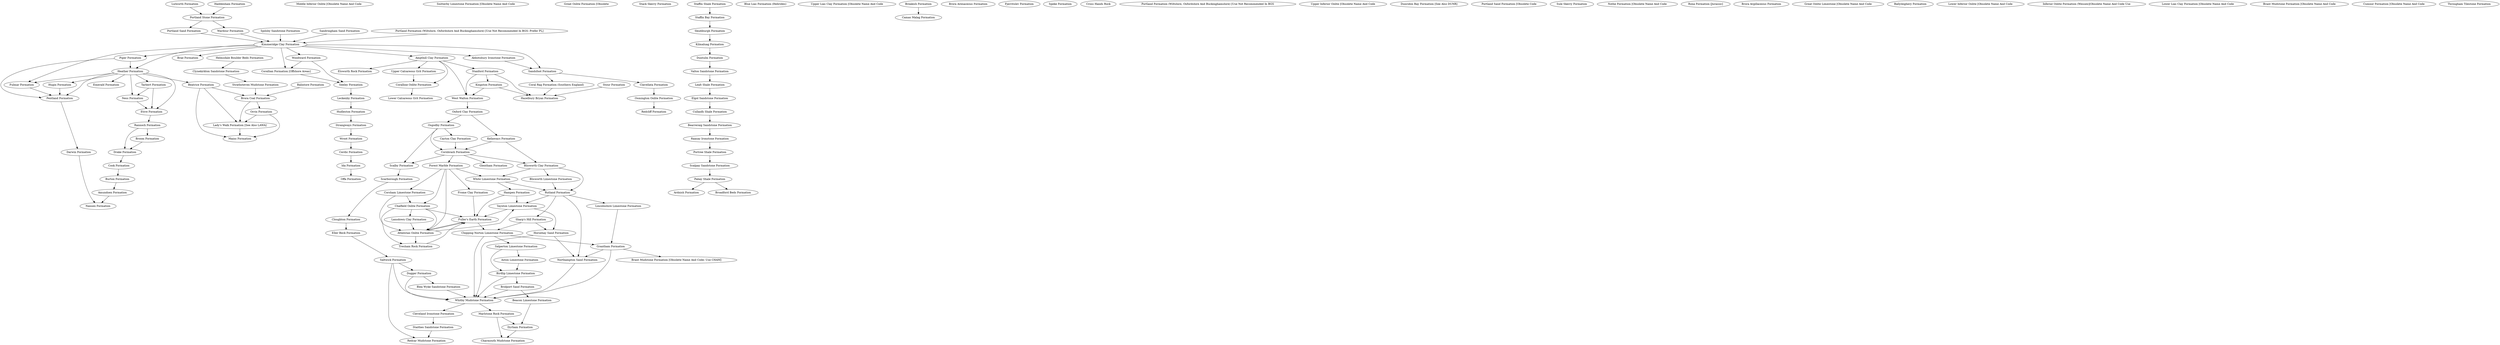 strict digraph  {
"Darwin Formation";
"Pentland Formation";
"Nansen Formation";
"Coralline Oolite Formation";
"Ampthill Clay Formation";
"Brae Formation";
"Kimmeridge Clay Formation";
"Strangways Formation";
"Hudleston Formation";
"Wroot Formation";
"Middle Inferior Oolite [Obsolete Name And Code";
"Snitterby Limestone Formation [Obsolete Name And Code";
"Abbotsbury Ironstone Formation";
"Sandsfoot Formation";
"Dyrham Formation";
"Beacon Limestone Formation";
"Charmouth Mudstone Formation";
"Birdlip Limestone Formation";
"Aston Limestone Formation";
"Salperton Limestone Formation";
"Bridport Sand Formation";
"Whitby Mudstone Formation";
"Scarborough Formation";
"Scalby Formation";
"Cloughton Formation";
"Great Oolite Formation [Obsolete";
"Rutland Formation";
"Blisworth Limestone Formation";
"White Limestone Formation";
"Taynton Limestone Formation";
"Osmington Oolite Formation";
"Clavellata Formation";
"Redcliff Formation";
"Fuller's Earth Formation";
"Frome Clay Formation";
"Athelstan Oolite Formation";
"Chalfield Oolite Formation";
"Chipping Norton Limestone Formation";
"Burton Formation";
"Cook Formation";
"Amundsen Formation";
"Portland Stone Formation";
"Lulworth Formation";
"Wardour Formation";
"Rannoch Formation";
"Etive Formation";
"Broom Formation";
"Drake Formation";
"Tarbert Formation";
"Heather Formation";
"Ness Formation";
"Stack Skerry Formation";
"Lady's Walk Formation [See Also LAWA]";
"Brora Coal Formation";
"Beatrice Formation";
"Orrin Formation";
"Mains Formation";
"Coral Rag Formation (Southern England)";
"Hazelbury Bryan Formation";
"Scalpay Sandstone Formation";
"Pabay Shale Formation";
"Blue Lias Formation (Hebrides)";
"Corallian Formation [Offshore Areas]";
"Woodward Formation";
"Seeley Formation";
"Upper Lias Clay Formation [Obsolete Name And Code";
"Grantham Formation";
"Eller Beck Formation";
"Saltwick Formation";
"Piper Formation";
"Forest Marble Formation";
"Camas Malag Formation";
"Breakish Formation";
"Marlstone Rock Formation";
"Elsworth Rock Formation";
"West Walton Formation";
"Horsehay Sand Formation";
"Sharp's Hill Formation";
"Stour Formation";
"Ardnish Formation";
"Brora Arenaceous Formation";
"Fjerritslev Formation";
"Osgodby Formation";
"Cornbrash Formation";
"Broadford Beds Formation";
"Hampen Formation";
"Balintore Formation";
"Strathsteven Mudstone Formation";
"Blea Wyke Sandstone Formation";
"Dogger Formation";
"Cayton Clay Formation";
"Staithes Sandstone Formation";
"Cleveland Ironstone Formation";
"Redcar Mudstone Formation";
"Oxford Clay Formation";
"Kellaways Formation";
"Lincolnshire Limestone Formation";
"Lealt Shale Formation";
"Valtos Sandstone Formation";
"Elgol Sandstone Formation";
"Blisworth Clay Formation";
"Duntulm Formation";
"Kingston Formation";
"Stanford Formation";
"Haddenham Formation";
"Speke Formation";
"Cross Hands Rock";
"Portland Formation (Wiltshire, Oxfordshire And Buckinghamshire) [Use Not Recommended In BGS";
"Lansdown Clay Formation";
"Cerdic Formation";
"Portland Sand Formation";
"Upper Inferior Oolite [Obsolete Name And Code";
"Spilsby Sandstone Formation";
"Dunrobin Bay Formation [See Also DUNR]";
"Kilmaluag Formation";
"Emerald Formation";
"Ida Formation";
"Offa Formation";
"Fulmar Formation";
"Portland Sand Formation [Obsolete Code";
"Skudiburgh Formation";
"Staffin Bay Formation";
"Staffin Shale Formation";
"Clynekirkton Sandstone Formation";
"Sule Skerry Formation";
"Portree Shale Formation";
"Raasay Ironstone Formation";
"Nothe Formation [Obsolete Name And Code";
"Cullaidh Shale Formation";
"Lower Calcareous Grit Formation";
"Leckenby Formation";
"Bearreraig Sandstone Formation";
"Northampton Sand Formation";
"Upper Calcareous Grit Formation";
"Rona Formation [Jurassic]";
"Tresham Rock Formation";
"Brora Argillaceous Formation";
"Corsham Limestone Formation";
"Great Oolite Limestone [Obsolete Name And Code";
"Ballyleighery Formation";
"Lower Inferior Oolite [Obsolete Name And Code";
"Helmsdale Boulder Beds Formation";
"Sandringham Sand Formation";
"Inferior Oolite Formation (Wessex)[Obsolete Name And Code Use";
"Lower Lias Clay Formation [Obsolete Name And Code";
"Brant Mudstone Formation [Obsolete Name And Code";
"Glentham Formation";
"Hugin Formation";
"Cumnor Formation [Obsolete Name And Code";
"Througham Tilestone Formation";
"Darwin Formation" -> "Nansen Formation";
"Pentland Formation" -> "Darwin Formation";
"Coralline Oolite Formation" -> "Lower Calcareous Grit Formation";
"Ampthill Clay Formation" -> "Coralline Oolite Formation";
"Ampthill Clay Formation" -> "Elsworth Rock Formation";
"Ampthill Clay Formation" -> "West Walton Formation";
"Ampthill Clay Formation" -> "Stanford Formation";
"Ampthill Clay Formation" -> "Upper Calcareous Grit Formation";
"Kimmeridge Clay Formation" -> "Brae Formation";
"Kimmeridge Clay Formation" -> "Abbotsbury Ironstone Formation";
"Kimmeridge Clay Formation" -> "Sandsfoot Formation";
"Kimmeridge Clay Formation" -> "Corallian Formation [Offshore Areas]";
"Kimmeridge Clay Formation" -> "Piper Formation";
"Kimmeridge Clay Formation" -> "Woodward Formation";
"Kimmeridge Clay Formation" -> "Heather Formation";
"Kimmeridge Clay Formation" -> "Ampthill Clay Formation";
"Kimmeridge Clay Formation" -> "Fulmar Formation";
"Strangways Formation" -> "Wroot Formation";
"Hudleston Formation" -> "Strangways Formation";
"Wroot Formation" -> "Cerdic Formation";
"Abbotsbury Ironstone Formation" -> "Sandsfoot Formation";
"Sandsfoot Formation" -> "Clavellata Formation";
"Sandsfoot Formation" -> "Coral Rag Formation (Southern England)";
"Dyrham Formation" -> "Charmouth Mudstone Formation";
"Beacon Limestone Formation" -> "Dyrham Formation";
"Birdlip Limestone Formation" -> "Bridport Sand Formation";
"Birdlip Limestone Formation" -> "Whitby Mudstone Formation";
"Aston Limestone Formation" -> "Birdlip Limestone Formation";
"Salperton Limestone Formation" -> "Birdlip Limestone Formation";
"Salperton Limestone Formation" -> "Aston Limestone Formation";
"Bridport Sand Formation" -> "Whitby Mudstone Formation";
"Bridport Sand Formation" -> "Beacon Limestone Formation";
"Whitby Mudstone Formation" -> "Marlstone Rock Formation";
"Whitby Mudstone Formation" -> "Cleveland Ironstone Formation";
"Scarborough Formation" -> "Cloughton Formation";
"Scalby Formation" -> "Scarborough Formation";
"Cloughton Formation" -> "Eller Beck Formation";
"Rutland Formation" -> "Taynton Limestone Formation";
"Rutland Formation" -> "Lincolnshire Limestone Formation";
"Rutland Formation" -> "Sharp's Hill Formation";
"Rutland Formation" -> "Northampton Sand Formation";
"Blisworth Limestone Formation" -> "Rutland Formation";
"White Limestone Formation" -> "Rutland Formation";
"White Limestone Formation" -> "Hampen Formation";
"Taynton Limestone Formation" -> "Fuller's Earth Formation";
"Taynton Limestone Formation" -> "Horsehay Sand Formation";
"Osmington Oolite Formation" -> "Redcliff Formation";
"Clavellata Formation" -> "Osmington Oolite Formation";
"Fuller's Earth Formation" -> "Chipping Norton Limestone Formation";
"Fuller's Earth Formation" -> "Athelstan Oolite Formation";
"Frome Clay Formation" -> "Fuller's Earth Formation";
"Athelstan Oolite Formation" -> "Fuller's Earth Formation";
"Athelstan Oolite Formation" -> "Taynton Limestone Formation";
"Athelstan Oolite Formation" -> "Tresham Rock Formation";
"Chalfield Oolite Formation" -> "Fuller's Earth Formation";
"Chalfield Oolite Formation" -> "Athelstan Oolite Formation";
"Chalfield Oolite Formation" -> "Lansdown Clay Formation";
"Chalfield Oolite Formation" -> "Tresham Rock Formation";
"Chipping Norton Limestone Formation" -> "Whitby Mudstone Formation";
"Chipping Norton Limestone Formation" -> "Grantham Formation";
"Chipping Norton Limestone Formation" -> "Salperton Limestone Formation";
"Burton Formation" -> "Amundsen Formation";
"Cook Formation" -> "Burton Formation";
"Amundsen Formation" -> "Nansen Formation";
"Portland Stone Formation" -> "Wardour Formation";
"Portland Stone Formation" -> "Portland Sand Formation";
"Lulworth Formation" -> "Portland Stone Formation";
"Wardour Formation" -> "Kimmeridge Clay Formation";
"Rannoch Formation" -> "Broom Formation";
"Rannoch Formation" -> "Drake Formation";
"Etive Formation" -> "Rannoch Formation";
"Broom Formation" -> "Drake Formation";
"Drake Formation" -> "Cook Formation";
"Tarbert Formation" -> "Ness Formation";
"Tarbert Formation" -> "Etive Formation";
"Heather Formation" -> "Tarbert Formation";
"Heather Formation" -> "Emerald Formation";
"Heather Formation" -> "Fulmar Formation";
"Heather Formation" -> "Etive Formation";
"Heather Formation" -> "Ness Formation";
"Heather Formation" -> "Hugin Formation";
"Heather Formation" -> "Pentland Formation";
"Heather Formation" -> "Beatrice Formation";
"Ness Formation" -> "Etive Formation";
"Lady's Walk Formation [See Also LAWA]" -> "Mains Formation";
"Brora Coal Formation" -> "Lady's Walk Formation [See Also LAWA]";
"Brora Coal Formation" -> "Orrin Formation";
"Beatrice Formation" -> "Lady's Walk Formation [See Also LAWA]";
"Beatrice Formation" -> "Brora Coal Formation";
"Beatrice Formation" -> "Mains Formation";
"Orrin Formation" -> "Lady's Walk Formation [See Also LAWA]";
"Orrin Formation" -> "Mains Formation";
"Coral Rag Formation (Southern England)" -> "Hazelbury Bryan Formation";
"Scalpay Sandstone Formation" -> "Pabay Shale Formation";
"Pabay Shale Formation" -> "Ardnish Formation";
"Pabay Shale Formation" -> "Broadford Beds Formation";
"Corallian Formation [Offshore Areas]" -> "Seeley Formation";
"Woodward Formation" -> "Corallian Formation [Offshore Areas]";
"Woodward Formation" -> "Seeley Formation";
"Seeley Formation" -> "Leckenby Formation";
"Grantham Formation" -> "Whitby Mudstone Formation";
"Grantham Formation" -> "Northampton Sand Formation";
"Grantham Formation" -> "Brant Mudstone Formation [Obsolete Name And Code: Use CHAM]";
"Eller Beck Formation" -> "Saltwick Formation";
"Saltwick Formation" -> "Dogger Formation";
"Saltwick Formation" -> "Whitby Mudstone Formation";
"Saltwick Formation" -> "Redcar Mudstone Formation";
"Piper Formation" -> "Heather Formation";
"Piper Formation" -> "Pentland Formation";
"Forest Marble Formation" -> "Athelstan Oolite Formation";
"Forest Marble Formation" -> "White Limestone Formation";
"Forest Marble Formation" -> "Corsham Limestone Formation";
"Forest Marble Formation" -> "Frome Clay Formation";
"Forest Marble Formation" -> "Chalfield Oolite Formation";
"Breakish Formation" -> "Camas Malag Formation";
"Marlstone Rock Formation" -> "Charmouth Mudstone Formation";
"Marlstone Rock Formation" -> "Dyrham Formation";
"West Walton Formation" -> "Oxford Clay Formation";
"Horsehay Sand Formation" -> "Whitby Mudstone Formation";
"Horsehay Sand Formation" -> "Northampton Sand Formation";
"Sharp's Hill Formation" -> "Horsehay Sand Formation";
"Sharp's Hill Formation" -> "Chipping Norton Limestone Formation";
"Stour Formation" -> "Hazelbury Bryan Formation";
"Osgodby Formation" -> "Scalby Formation";
"Osgodby Formation" -> "Cayton Clay Formation";
"Osgodby Formation" -> "Cornbrash Formation";
"Cornbrash Formation" -> "Scalby Formation";
"Cornbrash Formation" -> "Forest Marble Formation";
"Cornbrash Formation" -> "Blisworth Clay Formation";
"Cornbrash Formation" -> "Glentham Formation";
"Hampen Formation" -> "Fuller's Earth Formation";
"Hampen Formation" -> "Taynton Limestone Formation";
"Balintore Formation" -> "Brora Coal Formation";
"Strathsteven Mudstone Formation" -> "Brora Coal Formation";
"Blea Wyke Sandstone Formation" -> "Whitby Mudstone Formation";
"Dogger Formation" -> "Blea Wyke Sandstone Formation";
"Dogger Formation" -> "Whitby Mudstone Formation";
"Cayton Clay Formation" -> "Cornbrash Formation";
"Staithes Sandstone Formation" -> "Redcar Mudstone Formation";
"Cleveland Ironstone Formation" -> "Staithes Sandstone Formation";
"Oxford Clay Formation" -> "Osgodby Formation";
"Oxford Clay Formation" -> "Kellaways Formation";
"Kellaways Formation" -> "Blisworth Clay Formation";
"Kellaways Formation" -> "Cornbrash Formation";
"Lincolnshire Limestone Formation" -> "Grantham Formation";
"Lealt Shale Formation" -> "Elgol Sandstone Formation";
"Valtos Sandstone Formation" -> "Lealt Shale Formation";
"Elgol Sandstone Formation" -> "Cullaidh Shale Formation";
"Blisworth Clay Formation" -> "Blisworth Limestone Formation";
"Blisworth Clay Formation" -> "White Limestone Formation";
"Blisworth Clay Formation" -> "Rutland Formation";
"Duntulm Formation" -> "Valtos Sandstone Formation";
"Kingston Formation" -> "Hazelbury Bryan Formation";
"Kingston Formation" -> "West Walton Formation";
"Stanford Formation" -> "Hazelbury Bryan Formation";
"Stanford Formation" -> "Kingston Formation";
"Stanford Formation" -> "West Walton Formation";
"Haddenham Formation" -> "Portland Stone Formation";
"Portland Formation (Wiltshire, Oxfordshire And Buckinghamshire) [Use Not Recommended In BGS: Prefer PL]" -> "Kimmeridge Clay Formation";
"Lansdown Clay Formation" -> "Athelstan Oolite Formation";
"Cerdic Formation" -> "Ida Formation";
"Portland Sand Formation" -> "Kimmeridge Clay Formation";
"Spilsby Sandstone Formation" -> "Kimmeridge Clay Formation";
"Kilmaluag Formation" -> "Duntulm Formation";
"Ida Formation" -> "Offa Formation";
"Fulmar Formation" -> "Pentland Formation";
"Skudiburgh Formation" -> "Kilmaluag Formation";
"Staffin Bay Formation" -> "Skudiburgh Formation";
"Staffin Shale Formation" -> "Staffin Bay Formation";
"Clynekirkton Sandstone Formation" -> "Strathsteven Mudstone Formation";
"Portree Shale Formation" -> "Scalpay Sandstone Formation";
"Raasay Ironstone Formation" -> "Portree Shale Formation";
"Cullaidh Shale Formation" -> "Bearreraig Sandstone Formation";
"Leckenby Formation" -> "Hudleston Formation";
"Bearreraig Sandstone Formation" -> "Raasay Ironstone Formation";
"Northampton Sand Formation" -> "Whitby Mudstone Formation";
"Upper Calcareous Grit Formation" -> "Coralline Oolite Formation";
"Tresham Rock Formation" -> "Fuller's Earth Formation";
"Corsham Limestone Formation" -> "Athelstan Oolite Formation";
"Corsham Limestone Formation" -> "Chalfield Oolite Formation";
"Helmsdale Boulder Beds Formation" -> "Clynekirkton Sandstone Formation";
"Sandringham Sand Formation" -> "Kimmeridge Clay Formation";
"Hugin Formation" -> "Pentland Formation";
}

